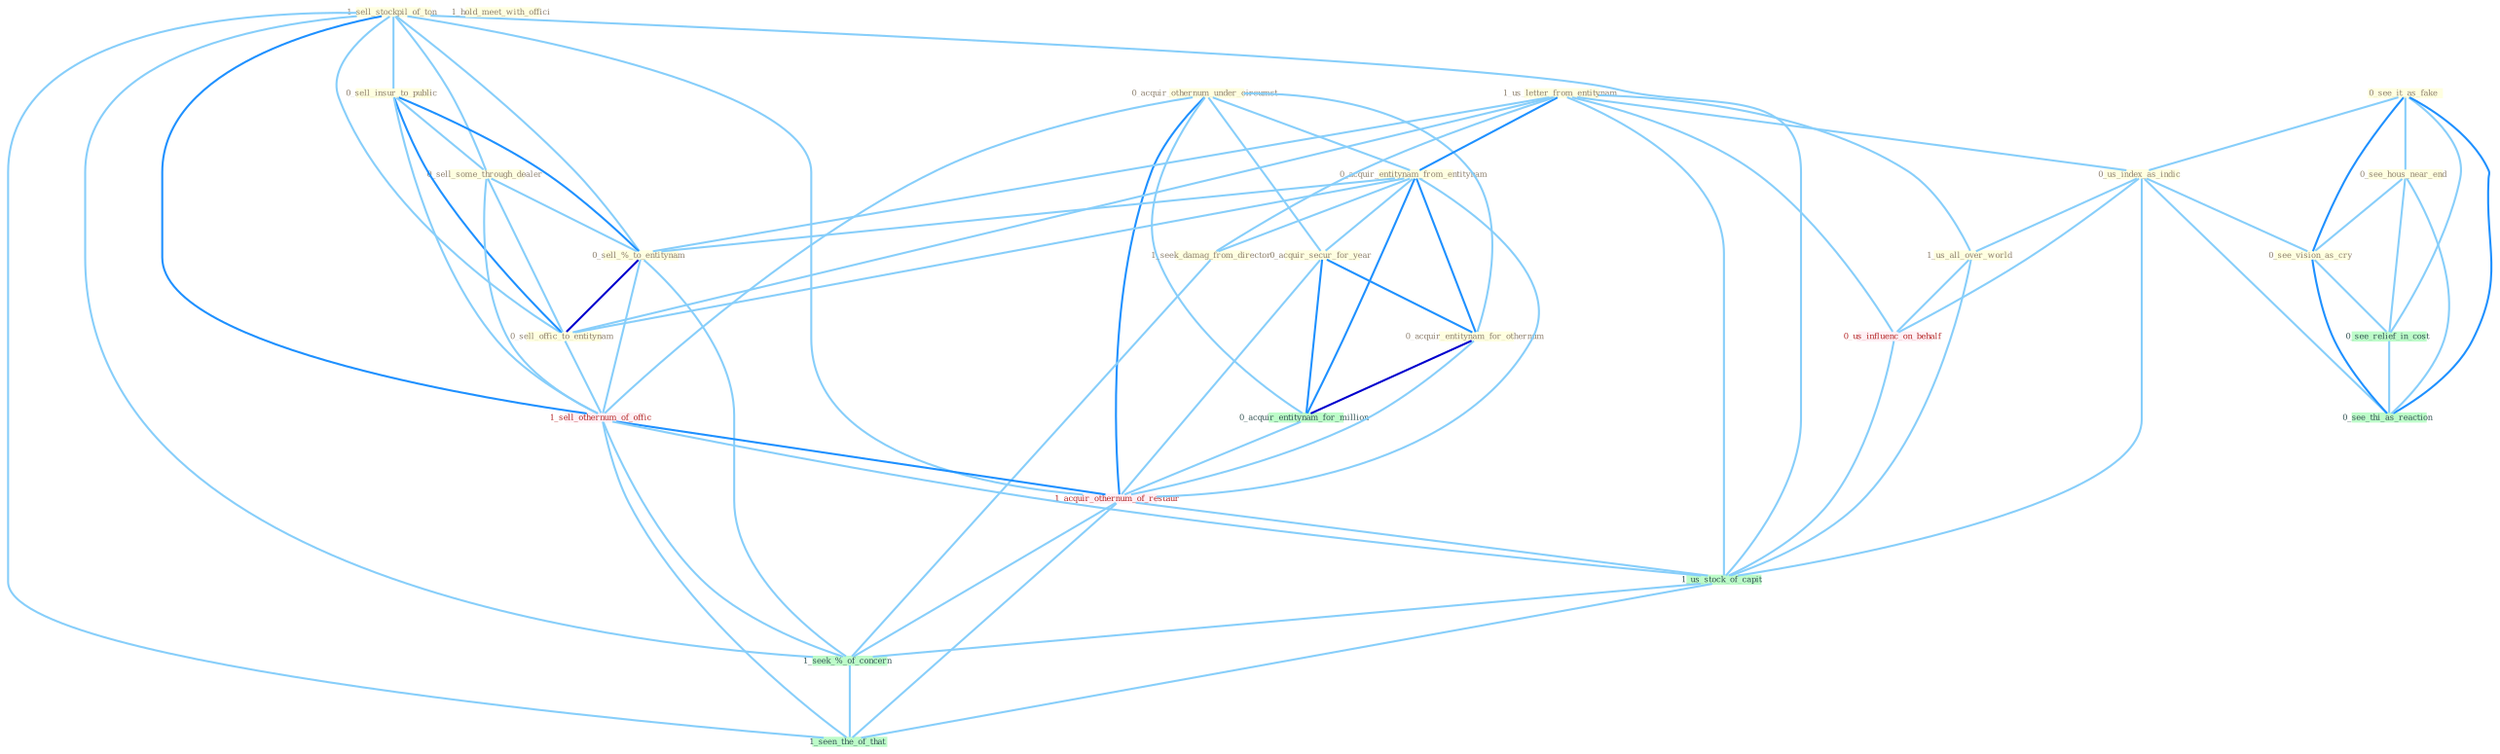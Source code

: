 Graph G{ 
    node
    [shape=polygon,style=filled,width=.5,height=.06,color="#BDFCC9",fixedsize=true,fontsize=4,
    fontcolor="#2f4f4f"];
    {node
    [color="#ffffe0", fontcolor="#8b7d6b"] "0_acquir_othernum_under_circumst " "1_sell_stockpil_of_ton " "1_hold_meet_with_offici " "0_sell_insur_to_public " "0_sell_some_through_dealer " "1_us_letter_from_entitynam " "0_see_it_as_fake " "0_acquir_entitynam_from_entitynam " "0_acquir_secur_for_year " "0_acquir_entitynam_for_othernum " "0_us_index_as_indic " "1_seek_damag_from_director " "0_sell_%_to_entitynam " "1_us_all_over_world " "0_see_hous_near_end " "0_see_vision_as_cry " "0_sell_offic_to_entitynam "}
{node [color="#fff0f5", fontcolor="#b22222"] "1_sell_othernum_of_offic " "0_us_influenc_on_behalf " "1_acquir_othernum_of_restaur "}
edge [color="#B0E2FF"];

	"0_acquir_othernum_under_circumst " -- "0_acquir_entitynam_from_entitynam " [w="1", color="#87cefa" ];
	"0_acquir_othernum_under_circumst " -- "0_acquir_secur_for_year " [w="1", color="#87cefa" ];
	"0_acquir_othernum_under_circumst " -- "0_acquir_entitynam_for_othernum " [w="1", color="#87cefa" ];
	"0_acquir_othernum_under_circumst " -- "0_acquir_entitynam_for_million " [w="1", color="#87cefa" ];
	"0_acquir_othernum_under_circumst " -- "1_sell_othernum_of_offic " [w="1", color="#87cefa" ];
	"0_acquir_othernum_under_circumst " -- "1_acquir_othernum_of_restaur " [w="2", color="#1e90ff" , len=0.8];
	"1_sell_stockpil_of_ton " -- "0_sell_insur_to_public " [w="1", color="#87cefa" ];
	"1_sell_stockpil_of_ton " -- "0_sell_some_through_dealer " [w="1", color="#87cefa" ];
	"1_sell_stockpil_of_ton " -- "0_sell_%_to_entitynam " [w="1", color="#87cefa" ];
	"1_sell_stockpil_of_ton " -- "0_sell_offic_to_entitynam " [w="1", color="#87cefa" ];
	"1_sell_stockpil_of_ton " -- "1_sell_othernum_of_offic " [w="2", color="#1e90ff" , len=0.8];
	"1_sell_stockpil_of_ton " -- "1_acquir_othernum_of_restaur " [w="1", color="#87cefa" ];
	"1_sell_stockpil_of_ton " -- "1_us_stock_of_capit " [w="1", color="#87cefa" ];
	"1_sell_stockpil_of_ton " -- "1_seek_%_of_concern " [w="1", color="#87cefa" ];
	"1_sell_stockpil_of_ton " -- "1_seen_the_of_that " [w="1", color="#87cefa" ];
	"0_sell_insur_to_public " -- "0_sell_some_through_dealer " [w="1", color="#87cefa" ];
	"0_sell_insur_to_public " -- "0_sell_%_to_entitynam " [w="2", color="#1e90ff" , len=0.8];
	"0_sell_insur_to_public " -- "0_sell_offic_to_entitynam " [w="2", color="#1e90ff" , len=0.8];
	"0_sell_insur_to_public " -- "1_sell_othernum_of_offic " [w="1", color="#87cefa" ];
	"0_sell_some_through_dealer " -- "0_sell_%_to_entitynam " [w="1", color="#87cefa" ];
	"0_sell_some_through_dealer " -- "0_sell_offic_to_entitynam " [w="1", color="#87cefa" ];
	"0_sell_some_through_dealer " -- "1_sell_othernum_of_offic " [w="1", color="#87cefa" ];
	"1_us_letter_from_entitynam " -- "0_acquir_entitynam_from_entitynam " [w="2", color="#1e90ff" , len=0.8];
	"1_us_letter_from_entitynam " -- "0_us_index_as_indic " [w="1", color="#87cefa" ];
	"1_us_letter_from_entitynam " -- "1_seek_damag_from_director " [w="1", color="#87cefa" ];
	"1_us_letter_from_entitynam " -- "0_sell_%_to_entitynam " [w="1", color="#87cefa" ];
	"1_us_letter_from_entitynam " -- "1_us_all_over_world " [w="1", color="#87cefa" ];
	"1_us_letter_from_entitynam " -- "0_sell_offic_to_entitynam " [w="1", color="#87cefa" ];
	"1_us_letter_from_entitynam " -- "0_us_influenc_on_behalf " [w="1", color="#87cefa" ];
	"1_us_letter_from_entitynam " -- "1_us_stock_of_capit " [w="1", color="#87cefa" ];
	"0_see_it_as_fake " -- "0_us_index_as_indic " [w="1", color="#87cefa" ];
	"0_see_it_as_fake " -- "0_see_hous_near_end " [w="1", color="#87cefa" ];
	"0_see_it_as_fake " -- "0_see_vision_as_cry " [w="2", color="#1e90ff" , len=0.8];
	"0_see_it_as_fake " -- "0_see_relief_in_cost " [w="1", color="#87cefa" ];
	"0_see_it_as_fake " -- "0_see_thi_as_reaction " [w="2", color="#1e90ff" , len=0.8];
	"0_acquir_entitynam_from_entitynam " -- "0_acquir_secur_for_year " [w="1", color="#87cefa" ];
	"0_acquir_entitynam_from_entitynam " -- "0_acquir_entitynam_for_othernum " [w="2", color="#1e90ff" , len=0.8];
	"0_acquir_entitynam_from_entitynam " -- "1_seek_damag_from_director " [w="1", color="#87cefa" ];
	"0_acquir_entitynam_from_entitynam " -- "0_sell_%_to_entitynam " [w="1", color="#87cefa" ];
	"0_acquir_entitynam_from_entitynam " -- "0_sell_offic_to_entitynam " [w="1", color="#87cefa" ];
	"0_acquir_entitynam_from_entitynam " -- "0_acquir_entitynam_for_million " [w="2", color="#1e90ff" , len=0.8];
	"0_acquir_entitynam_from_entitynam " -- "1_acquir_othernum_of_restaur " [w="1", color="#87cefa" ];
	"0_acquir_secur_for_year " -- "0_acquir_entitynam_for_othernum " [w="2", color="#1e90ff" , len=0.8];
	"0_acquir_secur_for_year " -- "0_acquir_entitynam_for_million " [w="2", color="#1e90ff" , len=0.8];
	"0_acquir_secur_for_year " -- "1_acquir_othernum_of_restaur " [w="1", color="#87cefa" ];
	"0_acquir_entitynam_for_othernum " -- "0_acquir_entitynam_for_million " [w="3", color="#0000cd" , len=0.6];
	"0_acquir_entitynam_for_othernum " -- "1_acquir_othernum_of_restaur " [w="1", color="#87cefa" ];
	"0_us_index_as_indic " -- "1_us_all_over_world " [w="1", color="#87cefa" ];
	"0_us_index_as_indic " -- "0_see_vision_as_cry " [w="1", color="#87cefa" ];
	"0_us_index_as_indic " -- "0_us_influenc_on_behalf " [w="1", color="#87cefa" ];
	"0_us_index_as_indic " -- "0_see_thi_as_reaction " [w="1", color="#87cefa" ];
	"0_us_index_as_indic " -- "1_us_stock_of_capit " [w="1", color="#87cefa" ];
	"1_seek_damag_from_director " -- "1_seek_%_of_concern " [w="1", color="#87cefa" ];
	"0_sell_%_to_entitynam " -- "0_sell_offic_to_entitynam " [w="3", color="#0000cd" , len=0.6];
	"0_sell_%_to_entitynam " -- "1_sell_othernum_of_offic " [w="1", color="#87cefa" ];
	"0_sell_%_to_entitynam " -- "1_seek_%_of_concern " [w="1", color="#87cefa" ];
	"1_us_all_over_world " -- "0_us_influenc_on_behalf " [w="1", color="#87cefa" ];
	"1_us_all_over_world " -- "1_us_stock_of_capit " [w="1", color="#87cefa" ];
	"0_see_hous_near_end " -- "0_see_vision_as_cry " [w="1", color="#87cefa" ];
	"0_see_hous_near_end " -- "0_see_relief_in_cost " [w="1", color="#87cefa" ];
	"0_see_hous_near_end " -- "0_see_thi_as_reaction " [w="1", color="#87cefa" ];
	"0_see_vision_as_cry " -- "0_see_relief_in_cost " [w="1", color="#87cefa" ];
	"0_see_vision_as_cry " -- "0_see_thi_as_reaction " [w="2", color="#1e90ff" , len=0.8];
	"0_sell_offic_to_entitynam " -- "1_sell_othernum_of_offic " [w="1", color="#87cefa" ];
	"0_acquir_entitynam_for_million " -- "1_acquir_othernum_of_restaur " [w="1", color="#87cefa" ];
	"1_sell_othernum_of_offic " -- "1_acquir_othernum_of_restaur " [w="2", color="#1e90ff" , len=0.8];
	"1_sell_othernum_of_offic " -- "1_us_stock_of_capit " [w="1", color="#87cefa" ];
	"1_sell_othernum_of_offic " -- "1_seek_%_of_concern " [w="1", color="#87cefa" ];
	"1_sell_othernum_of_offic " -- "1_seen_the_of_that " [w="1", color="#87cefa" ];
	"0_us_influenc_on_behalf " -- "1_us_stock_of_capit " [w="1", color="#87cefa" ];
	"0_see_relief_in_cost " -- "0_see_thi_as_reaction " [w="1", color="#87cefa" ];
	"1_acquir_othernum_of_restaur " -- "1_us_stock_of_capit " [w="1", color="#87cefa" ];
	"1_acquir_othernum_of_restaur " -- "1_seek_%_of_concern " [w="1", color="#87cefa" ];
	"1_acquir_othernum_of_restaur " -- "1_seen_the_of_that " [w="1", color="#87cefa" ];
	"1_us_stock_of_capit " -- "1_seek_%_of_concern " [w="1", color="#87cefa" ];
	"1_us_stock_of_capit " -- "1_seen_the_of_that " [w="1", color="#87cefa" ];
	"1_seek_%_of_concern " -- "1_seen_the_of_that " [w="1", color="#87cefa" ];
}